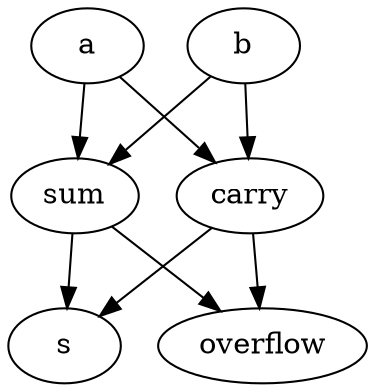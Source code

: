 strict digraph "" {
	a -> sum	[weight=1.0];
	a -> carry	[weight=1.0];
	b -> sum	[weight=1.0];
	b -> carry	[weight=1.0];
	sum -> s	[weight=1.0];
	sum -> overflow	[weight=1.0];
	carry -> s	[weight=1.0];
	carry -> overflow	[weight=1.0];
}
